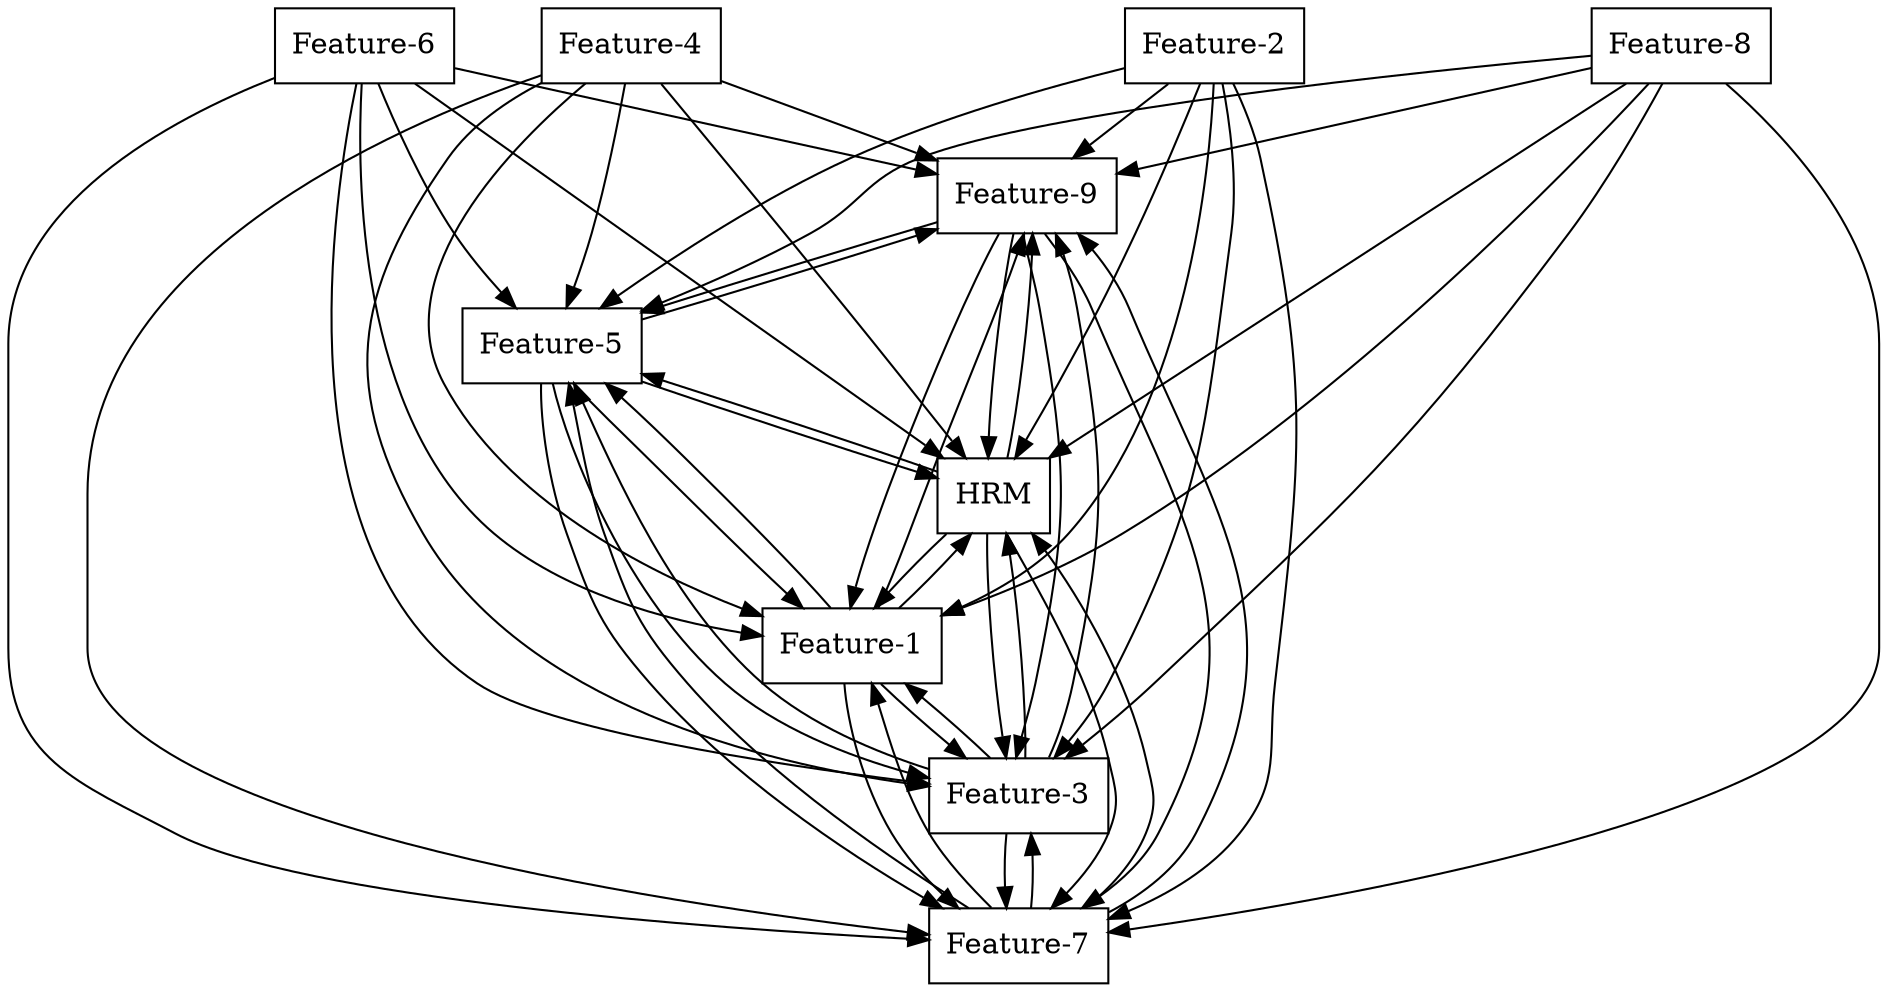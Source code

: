digraph{
graph [rankdir=TB];
node [shape=box];
edge [arrowhead=normal];
0[label="Feature-6",]
1[label="Feature-9",]
2[label="Feature-5",]
3[label="Feature-4",]
4[label="Feature-8",]
5[label="Feature-7",]
6[label="Feature-3",]
7[label="Feature-2",]
8[label="Feature-1",]
9[label="HRM",]
0->1[label="",]
0->2[label="",]
0->5[label="",]
0->6[label="",]
0->8[label="",]
0->9[label="",]
1->2[label="",]
1->5[label="",]
1->6[label="",]
1->8[label="",]
1->9[label="",]
2->1[label="",]
2->5[label="",]
2->6[label="",]
2->8[label="",]
2->9[label="",]
3->1[label="",]
3->2[label="",]
3->5[label="",]
3->6[label="",]
3->8[label="",]
3->9[label="",]
4->1[label="",]
4->2[label="",]
4->5[label="",]
4->6[label="",]
4->8[label="",]
4->9[label="",]
5->1[label="",]
5->2[label="",]
5->6[label="",]
5->8[label="",]
5->9[label="",]
6->1[label="",]
6->2[label="",]
6->5[label="",]
6->8[label="",]
6->9[label="",]
7->1[label="",]
7->2[label="",]
7->5[label="",]
7->6[label="",]
7->8[label="",]
7->9[label="",]
8->1[label="",]
8->2[label="",]
8->5[label="",]
8->6[label="",]
8->9[label="",]
9->1[label="",]
9->2[label="",]
9->5[label="",]
9->6[label="",]
9->8[label="",]
}

